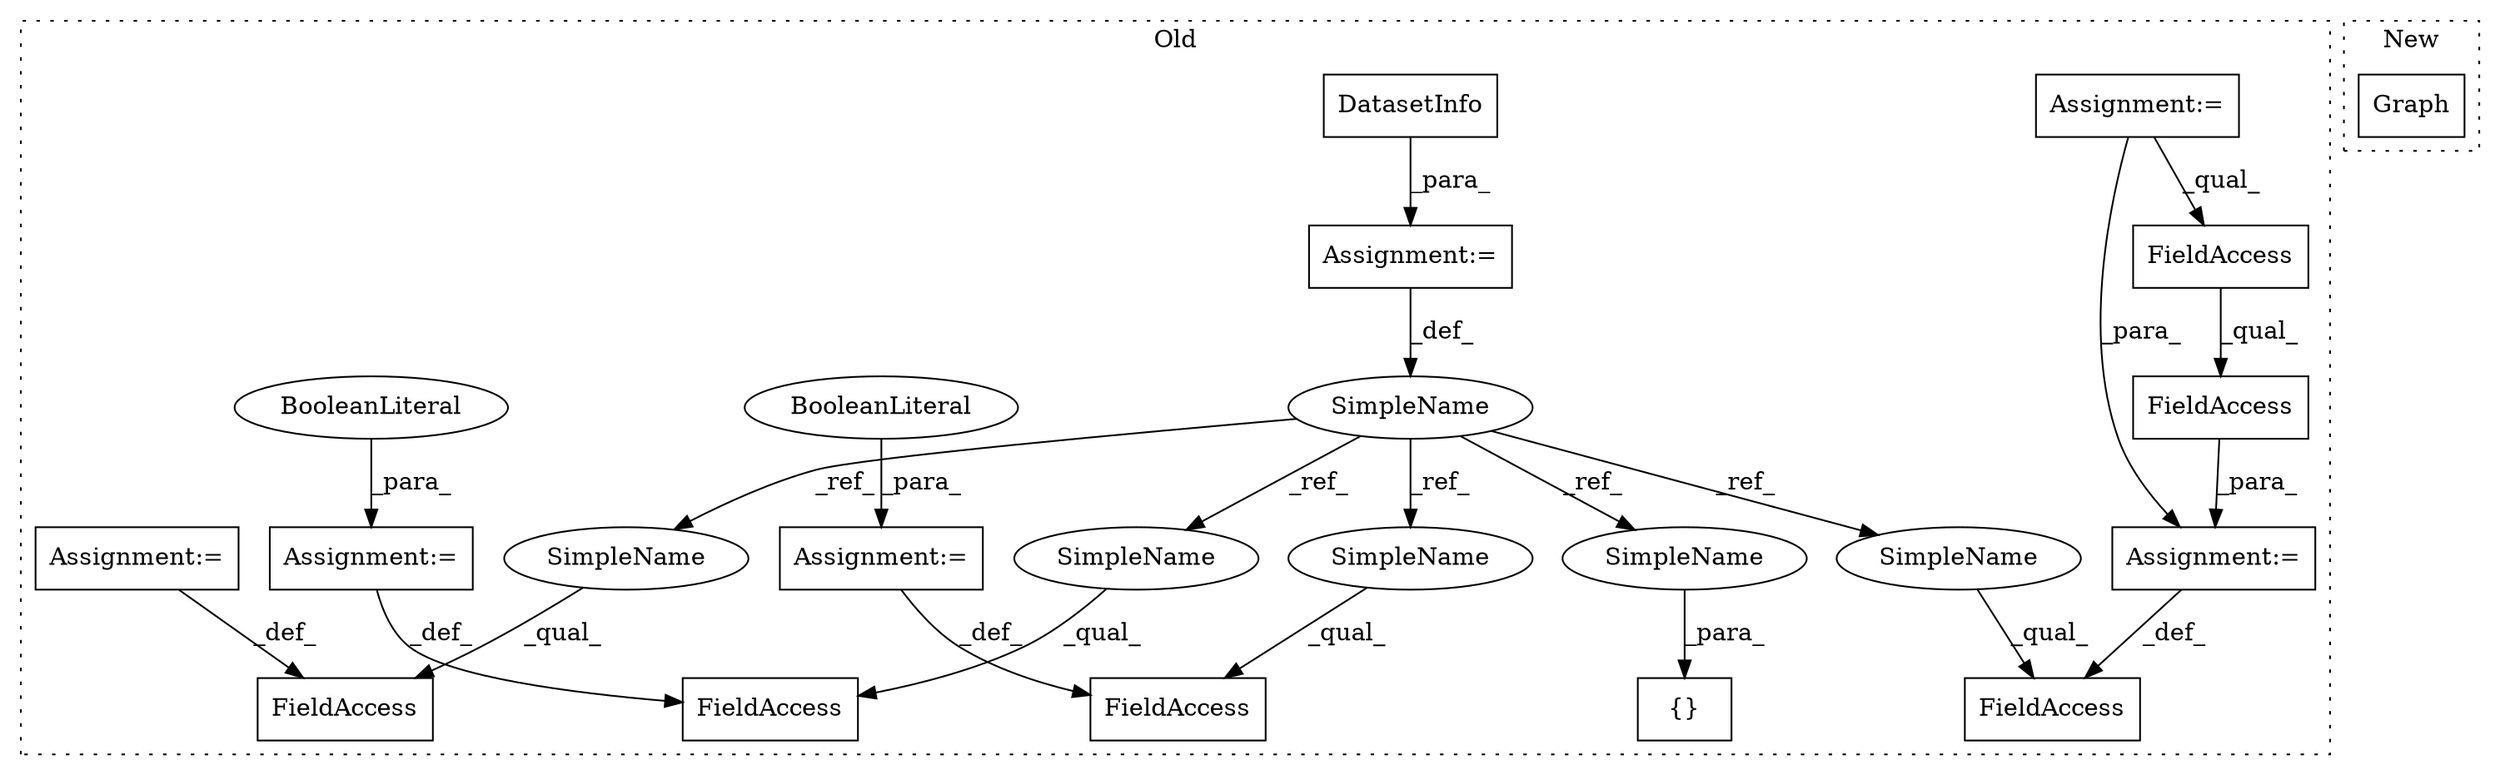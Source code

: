digraph G {
subgraph cluster0 {
1 [label="DatasetInfo" a="32" s="32976" l="13" shape="box"];
3 [label="{}" a="4" s="33223,33228" l="1,1" shape="box"];
4 [label="SimpleName" a="42" s="32971" l="4" shape="ellipse"];
5 [label="FieldAccess" a="22" s="33159" l="19" shape="box"];
6 [label="FieldAccess" a="22" s="33095" l="17" shape="box"];
7 [label="FieldAccess" a="22" s="32995" l="13" shape="box"];
8 [label="Assignment:=" a="7" s="33112" l="1" shape="box"];
9 [label="BooleanLiteral" a="9" s="33113" l="5" shape="ellipse"];
10 [label="Assignment:=" a="7" s="32975" l="1" shape="box"];
11 [label="Assignment:=" a="7" s="33178" l="1" shape="box"];
12 [label="BooleanLiteral" a="9" s="33179" l="4" shape="ellipse"];
13 [label="Assignment:=" a="7" s="32536" l="11" shape="box"];
14 [label="FieldAccess" a="22" s="33009" l="36" shape="box"];
15 [label="FieldAccess" a="22" s="33009" l="20" shape="box"];
16 [label="Assignment:=" a="7" s="33008" l="1" shape="box"];
17 [label="FieldAccess" a="22" s="33051" l="13" shape="box"];
18 [label="Assignment:=" a="7" s="33064" l="1" shape="box"];
19 [label="SimpleName" a="42" s="33051" l="4" shape="ellipse"];
20 [label="SimpleName" a="42" s="33159" l="4" shape="ellipse"];
21 [label="SimpleName" a="42" s="32995" l="4" shape="ellipse"];
22 [label="SimpleName" a="42" s="33224" l="4" shape="ellipse"];
23 [label="SimpleName" a="42" s="33095" l="4" shape="ellipse"];
label = "Old";
style="dotted";
}
subgraph cluster1 {
2 [label="Graph" a="32" s="31502" l="7" shape="box"];
label = "New";
style="dotted";
}
1 -> 10 [label="_para_"];
4 -> 21 [label="_ref_"];
4 -> 19 [label="_ref_"];
4 -> 23 [label="_ref_"];
4 -> 20 [label="_ref_"];
4 -> 22 [label="_ref_"];
8 -> 6 [label="_def_"];
9 -> 8 [label="_para_"];
10 -> 4 [label="_def_"];
11 -> 5 [label="_def_"];
12 -> 11 [label="_para_"];
13 -> 16 [label="_para_"];
13 -> 15 [label="_qual_"];
14 -> 16 [label="_para_"];
15 -> 14 [label="_qual_"];
16 -> 7 [label="_def_"];
18 -> 17 [label="_def_"];
19 -> 17 [label="_qual_"];
20 -> 5 [label="_qual_"];
21 -> 7 [label="_qual_"];
22 -> 3 [label="_para_"];
23 -> 6 [label="_qual_"];
}
